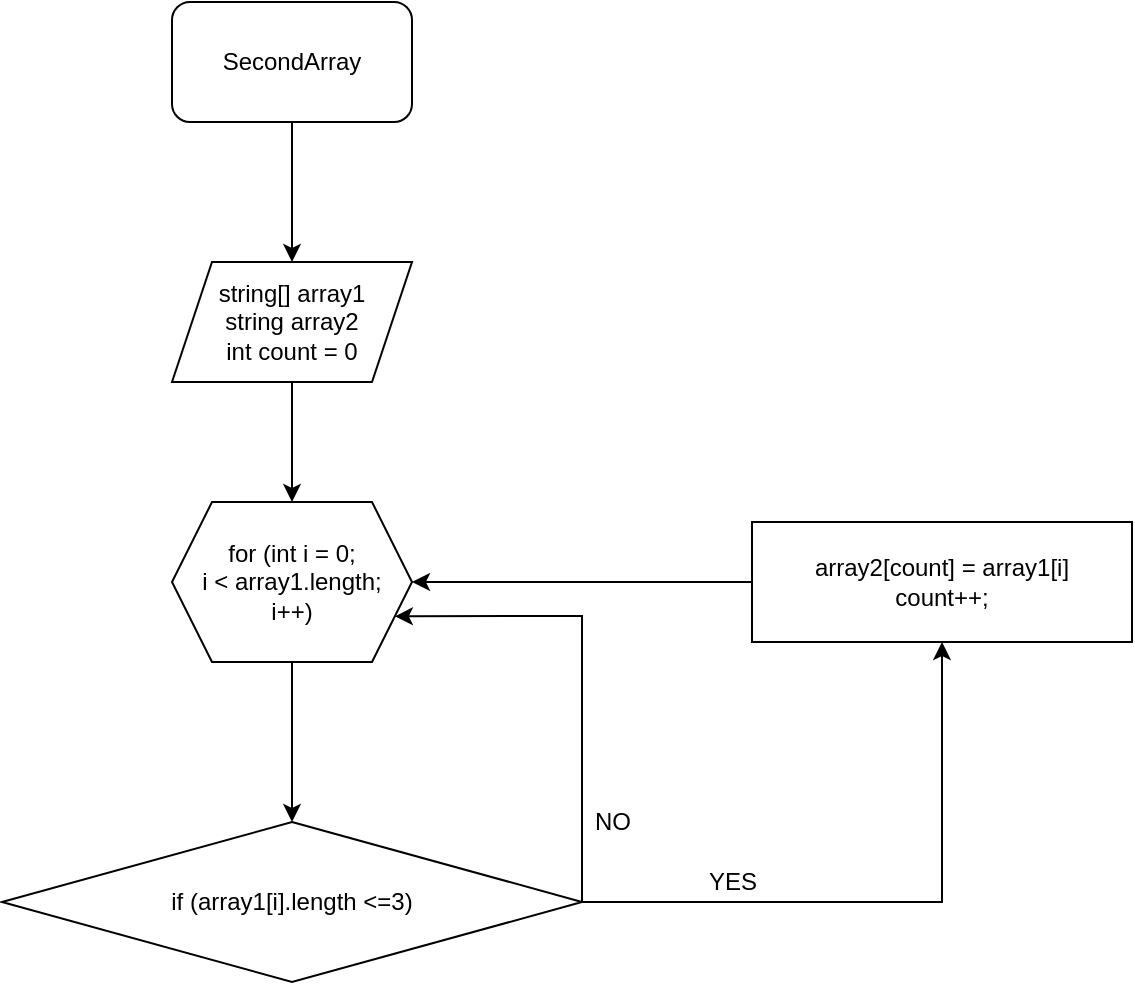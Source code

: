 <mxfile version="20.2.7" type="device"><diagram id="X_e35HdoBVGG4LeuZcnT" name="Страница 1"><mxGraphModel dx="1422" dy="794" grid="1" gridSize="10" guides="1" tooltips="1" connect="1" arrows="1" fold="1" page="1" pageScale="1" pageWidth="827" pageHeight="1169" math="0" shadow="0"><root><mxCell id="0"/><mxCell id="1" parent="0"/><mxCell id="TAHv6NDWbgr-nCrBAaQ9-3" style="edgeStyle=orthogonalEdgeStyle;rounded=0;orthogonalLoop=1;jettySize=auto;html=1;exitX=0.5;exitY=1;exitDx=0;exitDy=0;entryX=0.5;entryY=0;entryDx=0;entryDy=0;" edge="1" parent="1" source="TAHv6NDWbgr-nCrBAaQ9-1" target="TAHv6NDWbgr-nCrBAaQ9-2"><mxGeometry relative="1" as="geometry"/></mxCell><mxCell id="TAHv6NDWbgr-nCrBAaQ9-1" value="SecondArray" style="rounded=1;whiteSpace=wrap;html=1;" vertex="1" parent="1"><mxGeometry x="240" y="70" width="120" height="60" as="geometry"/></mxCell><mxCell id="TAHv6NDWbgr-nCrBAaQ9-5" value="" style="edgeStyle=orthogonalEdgeStyle;rounded=0;orthogonalLoop=1;jettySize=auto;html=1;" edge="1" parent="1" source="TAHv6NDWbgr-nCrBAaQ9-2" target="TAHv6NDWbgr-nCrBAaQ9-4"><mxGeometry relative="1" as="geometry"/></mxCell><mxCell id="TAHv6NDWbgr-nCrBAaQ9-2" value="string[] array1&lt;br&gt;string array2&lt;br&gt;int count = 0" style="shape=parallelogram;perimeter=parallelogramPerimeter;whiteSpace=wrap;html=1;fixedSize=1;" vertex="1" parent="1"><mxGeometry x="240" y="200" width="120" height="60" as="geometry"/></mxCell><mxCell id="TAHv6NDWbgr-nCrBAaQ9-8" value="" style="edgeStyle=orthogonalEdgeStyle;rounded=0;orthogonalLoop=1;jettySize=auto;html=1;" edge="1" parent="1" source="TAHv6NDWbgr-nCrBAaQ9-4" target="TAHv6NDWbgr-nCrBAaQ9-6"><mxGeometry relative="1" as="geometry"/></mxCell><mxCell id="TAHv6NDWbgr-nCrBAaQ9-4" value="for (int i = 0;&lt;br&gt;i &amp;lt; array1.length;&lt;br&gt;i++)" style="shape=hexagon;perimeter=hexagonPerimeter2;whiteSpace=wrap;html=1;fixedSize=1;" vertex="1" parent="1"><mxGeometry x="240" y="320" width="120" height="80" as="geometry"/></mxCell><mxCell id="TAHv6NDWbgr-nCrBAaQ9-12" style="edgeStyle=orthogonalEdgeStyle;rounded=0;orthogonalLoop=1;jettySize=auto;html=1;exitX=1;exitY=0.5;exitDx=0;exitDy=0;entryX=0.5;entryY=1;entryDx=0;entryDy=0;" edge="1" parent="1" source="TAHv6NDWbgr-nCrBAaQ9-6" target="TAHv6NDWbgr-nCrBAaQ9-7"><mxGeometry relative="1" as="geometry"/></mxCell><mxCell id="TAHv6NDWbgr-nCrBAaQ9-6" value="if (array1[i].length &amp;lt;=3)" style="rhombus;whiteSpace=wrap;html=1;" vertex="1" parent="1"><mxGeometry x="155" y="480" width="290" height="80" as="geometry"/></mxCell><mxCell id="TAHv6NDWbgr-nCrBAaQ9-10" style="edgeStyle=orthogonalEdgeStyle;rounded=0;orthogonalLoop=1;jettySize=auto;html=1;entryX=1;entryY=0.5;entryDx=0;entryDy=0;" edge="1" parent="1" source="TAHv6NDWbgr-nCrBAaQ9-7" target="TAHv6NDWbgr-nCrBAaQ9-4"><mxGeometry relative="1" as="geometry"/></mxCell><mxCell id="TAHv6NDWbgr-nCrBAaQ9-7" value="array2[count] = array1[i]&lt;br&gt;count++;" style="rounded=0;whiteSpace=wrap;html=1;" vertex="1" parent="1"><mxGeometry x="530" y="330" width="190" height="60" as="geometry"/></mxCell><mxCell id="TAHv6NDWbgr-nCrBAaQ9-9" value="" style="endArrow=classic;html=1;rounded=0;entryX=1;entryY=0.75;entryDx=0;entryDy=0;" edge="1" parent="1" target="TAHv6NDWbgr-nCrBAaQ9-4"><mxGeometry width="50" height="50" relative="1" as="geometry"><mxPoint x="445" y="519.5" as="sourcePoint"/><mxPoint x="525" y="519.5" as="targetPoint"/><Array as="points"><mxPoint x="445" y="377"/></Array></mxGeometry></mxCell><mxCell id="TAHv6NDWbgr-nCrBAaQ9-11" value="NO" style="text;html=1;align=center;verticalAlign=middle;resizable=0;points=[];autosize=1;strokeColor=none;fillColor=none;" vertex="1" parent="1"><mxGeometry x="440" y="465" width="40" height="30" as="geometry"/></mxCell><mxCell id="TAHv6NDWbgr-nCrBAaQ9-13" value="YES" style="text;html=1;align=center;verticalAlign=middle;resizable=0;points=[];autosize=1;strokeColor=none;fillColor=none;" vertex="1" parent="1"><mxGeometry x="495" y="495" width="50" height="30" as="geometry"/></mxCell></root></mxGraphModel></diagram></mxfile>